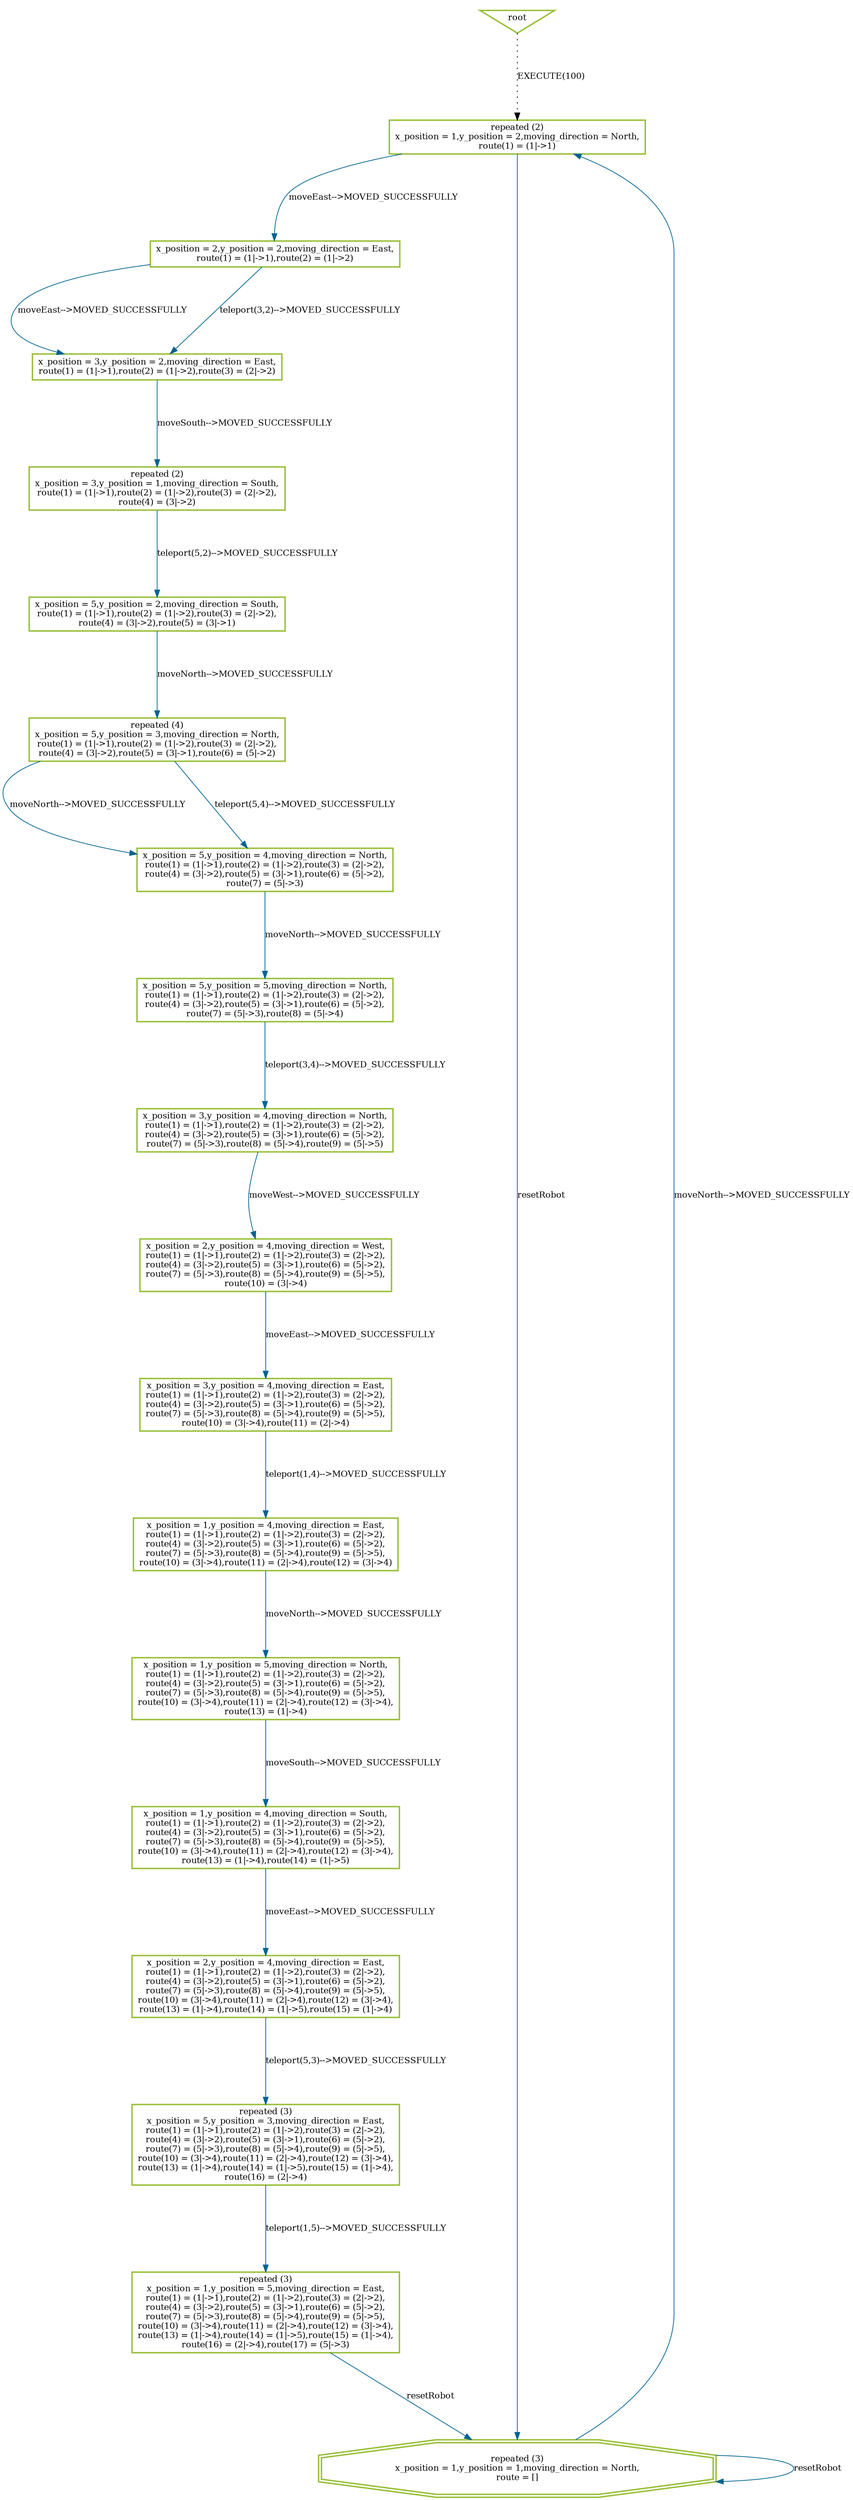 digraph history {
graph [nodesep=1.5, ranksep=1.5];
1 [shape=box, color="#99BF38", fontsize=12, penwidth=2, label="repeated (2)\nx_position = 1,y_position = 2,moving_direction = North,\nroute(1) = (1\|-\>1)"];

3 [shape=box, color="#99BF38", fontsize=12, penwidth=2, label="x_position = 2,y_position = 2,moving_direction = East,\nroute(1) = (1\|-\>1),route(2) = (1\|-\>2)"];

22 [shape=doubleoctagon, color="#99BF38", fontsize=12, penwidth=2, label="repeated (3)\nx_position = 1,y_position = 1,moving_direction = North,\nroute = []"];

23 [shape=box, color="#99BF38", fontsize=12, penwidth=2, label="x_position = 3,y_position = 2,moving_direction = East,\nroute(1) = (1\|-\>1),route(2) = (1\|-\>2),route(3) = (2\|-\>2)"];

42 [shape=box, color="#99BF38", fontsize=12, penwidth=2, label="repeated (2)\nx_position = 3,y_position = 1,moving_direction = South,\nroute(1) = (1\|-\>1),route(2) = (1\|-\>2),route(3) = (2\|-\>2),\nroute(4) = (3\|-\>2)"];

71 [shape=box, color="#99BF38", fontsize=12, penwidth=2, label="x_position = 5,y_position = 2,moving_direction = South,\nroute(1) = (1\|-\>1),route(2) = (1\|-\>2),route(3) = (2\|-\>2),\nroute(4) = (3\|-\>2),route(5) = (3\|-\>1)"];

82 [shape=box, color="#99BF38", fontsize=12, penwidth=2, label="repeated (4)\nx_position = 5,y_position = 3,moving_direction = North,\nroute(1) = (1\|-\>1),route(2) = (1\|-\>2),route(3) = (2\|-\>2),\nroute(4) = (3\|-\>2),route(5) = (3\|-\>1),route(6) = (5\|-\>2)"];

101 [shape=box, color="#99BF38", fontsize=12, penwidth=2, label="x_position = 5,y_position = 4,moving_direction = North,\nroute(1) = (1\|-\>1),route(2) = (1\|-\>2),route(3) = (2\|-\>2),\nroute(4) = (3\|-\>2),route(5) = (3\|-\>1),route(6) = (5\|-\>2),\nroute(7) = (5\|-\>3)"];

121 [shape=box, color="#99BF38", fontsize=12, penwidth=2, label="x_position = 5,y_position = 5,moving_direction = North,\nroute(1) = (1\|-\>1),route(2) = (1\|-\>2),route(3) = (2\|-\>2),\nroute(4) = (3\|-\>2),route(5) = (3\|-\>1),route(6) = (5\|-\>2),\nroute(7) = (5\|-\>3),route(8) = (5\|-\>4)"];

159 [shape=box, color="#99BF38", fontsize=12, penwidth=2, label="x_position = 3,y_position = 4,moving_direction = North,\nroute(1) = (1\|-\>1),route(2) = (1\|-\>2),route(3) = (2\|-\>2),\nroute(4) = (3\|-\>2),route(5) = (3\|-\>1),route(6) = (5\|-\>2),\nroute(7) = (5\|-\>3),route(8) = (5\|-\>4),route(9) = (5\|-\>5)"];

163 [shape=box, color="#99BF38", fontsize=12, penwidth=2, label="x_position = 2,y_position = 4,moving_direction = West,\nroute(1) = (1\|-\>1),route(2) = (1\|-\>2),route(3) = (2\|-\>2),\nroute(4) = (3\|-\>2),route(5) = (3\|-\>1),route(6) = (5\|-\>2),\nroute(7) = (5\|-\>3),route(8) = (5\|-\>4),route(9) = (5\|-\>5),\nroute(10) = (3\|-\>4)"];

181 [shape=box, color="#99BF38", fontsize=12, penwidth=2, label="x_position = 3,y_position = 4,moving_direction = East,\nroute(1) = (1\|-\>1),route(2) = (1\|-\>2),route(3) = (2\|-\>2),\nroute(4) = (3\|-\>2),route(5) = (3\|-\>1),route(6) = (5\|-\>2),\nroute(7) = (5\|-\>3),route(8) = (5\|-\>4),route(9) = (5\|-\>5),\nroute(10) = (3\|-\>4),route(11) = (2\|-\>4)"];

215 [shape=box, color="#99BF38", fontsize=12, penwidth=2, label="x_position = 1,y_position = 4,moving_direction = East,\nroute(1) = (1\|-\>1),route(2) = (1\|-\>2),route(3) = (2\|-\>2),\nroute(4) = (3\|-\>2),route(5) = (3\|-\>1),route(6) = (5\|-\>2),\nroute(7) = (5\|-\>3),route(8) = (5\|-\>4),route(9) = (5\|-\>5),\nroute(10) = (3\|-\>4),route(11) = (2\|-\>4),route(12) = (3\|-\>4)"];

220 [shape=box, color="#99BF38", fontsize=12, penwidth=2, label="x_position = 1,y_position = 5,moving_direction = North,\nroute(1) = (1\|-\>1),route(2) = (1\|-\>2),route(3) = (2\|-\>2),\nroute(4) = (3\|-\>2),route(5) = (3\|-\>1),route(6) = (5\|-\>2),\nroute(7) = (5\|-\>3),route(8) = (5\|-\>4),route(9) = (5\|-\>5),\nroute(10) = (3\|-\>4),route(11) = (2\|-\>4),route(12) = (3\|-\>4),\nroute(13) = (1\|-\>4)"];

239 [shape=box, color="#99BF38", fontsize=12, penwidth=2, label="x_position = 1,y_position = 4,moving_direction = South,\nroute(1) = (1\|-\>1),route(2) = (1\|-\>2),route(3) = (2\|-\>2),\nroute(4) = (3\|-\>2),route(5) = (3\|-\>1),route(6) = (5\|-\>2),\nroute(7) = (5\|-\>3),route(8) = (5\|-\>4),route(9) = (5\|-\>5),\nroute(10) = (3\|-\>4),route(11) = (2\|-\>4),route(12) = (3\|-\>4),\nroute(13) = (1\|-\>4),route(14) = (1\|-\>5)"];

259 [shape=box, color="#99BF38", fontsize=12, penwidth=2, label="x_position = 2,y_position = 4,moving_direction = East,\nroute(1) = (1\|-\>1),route(2) = (1\|-\>2),route(3) = (2\|-\>2),\nroute(4) = (3\|-\>2),route(5) = (3\|-\>1),route(6) = (5\|-\>2),\nroute(7) = (5\|-\>3),route(8) = (5\|-\>4),route(9) = (5\|-\>5),\nroute(10) = (3\|-\>4),route(11) = (2\|-\>4),route(12) = (3\|-\>4),\nroute(13) = (1\|-\>4),route(14) = (1\|-\>5),route(15) = (1\|-\>4)"];

290 [shape=box, color="#99BF38", fontsize=12, penwidth=2, label="repeated (3)\nx_position = 5,y_position = 3,moving_direction = East,\nroute(1) = (1\|-\>1),route(2) = (1\|-\>2),route(3) = (2\|-\>2),\nroute(4) = (3\|-\>2),route(5) = (3\|-\>1),route(6) = (5\|-\>2),\nroute(7) = (5\|-\>3),route(8) = (5\|-\>4),route(9) = (5\|-\>5),\nroute(10) = (3\|-\>4),route(11) = (2\|-\>4),route(12) = (3\|-\>4),\nroute(13) = (1\|-\>4),route(14) = (1\|-\>5),route(15) = (1\|-\>4),\nroute(16) = (2\|-\>4)"];

315 [shape=box, color="#99BF38", fontsize=12, penwidth=2, label="repeated (3)\nx_position = 1,y_position = 5,moving_direction = East,\nroute(1) = (1\|-\>1),route(2) = (1\|-\>2),route(3) = (2\|-\>2),\nroute(4) = (3\|-\>2),route(5) = (3\|-\>1),route(6) = (5\|-\>2),\nroute(7) = (5\|-\>3),route(8) = (5\|-\>4),route(9) = (5\|-\>5),\nroute(10) = (3\|-\>4),route(11) = (2\|-\>4),route(12) = (3\|-\>4),\nroute(13) = (1\|-\>4),route(14) = (1\|-\>5),route(15) = (1\|-\>4),\nroute(16) = (2\|-\>4),route(17) = (5\|-\>3)"];

root [shape=invtriangle, color="#99BF38", fontsize=12, penwidth=2, label="root"];

root -> 1 [style = dotted, color = black, label="EXECUTE(100)", fontsize=12];

1 -> 22 [color = "#006391", label="resetRobot", fontsize=12];

22 -> 22 [color = "#006391", label="resetRobot", fontsize=12];

22 -> 1 [color = "#006391", label="moveNorth--\>MOVED_SUCCESSFULLY", fontsize=12];

1 -> 3 [color = "#006391", label="moveEast--\>MOVED_SUCCESSFULLY", fontsize=12];

3 -> 23 [color = "#006391", label="moveEast--\>MOVED_SUCCESSFULLY", fontsize=12];
3 -> 23 [color = "#006391", label="teleport(3,2)--\>MOVED_SUCCESSFULLY", fontsize=12];

23 -> 42 [color = "#006391", label="moveSouth--\>MOVED_SUCCESSFULLY", fontsize=12];


42 -> 71 [color = "#006391", label="teleport(5,2)--\>MOVED_SUCCESSFULLY", fontsize=12];

71 -> 82 [color = "#006391", label="moveNorth--\>MOVED_SUCCESSFULLY", fontsize=12];




82 -> 101 [color = "#006391", label="moveNorth--\>MOVED_SUCCESSFULLY", fontsize=12];
82 -> 101 [color = "#006391", label="teleport(5,4)--\>MOVED_SUCCESSFULLY", fontsize=12];

101 -> 121 [color = "#006391", label="moveNorth--\>MOVED_SUCCESSFULLY", fontsize=12];

121 -> 159 [color = "#006391", label="teleport(3,4)--\>MOVED_SUCCESSFULLY", fontsize=12];

159 -> 163 [color = "#006391", label="moveWest--\>MOVED_SUCCESSFULLY", fontsize=12];

163 -> 181 [color = "#006391", label="moveEast--\>MOVED_SUCCESSFULLY", fontsize=12];

181 -> 215 [color = "#006391", label="teleport(1,4)--\>MOVED_SUCCESSFULLY", fontsize=12];

215 -> 220 [color = "#006391", label="moveNorth--\>MOVED_SUCCESSFULLY", fontsize=12];

220 -> 239 [color = "#006391", label="moveSouth--\>MOVED_SUCCESSFULLY", fontsize=12];

239 -> 259 [color = "#006391", label="moveEast--\>MOVED_SUCCESSFULLY", fontsize=12];

259 -> 290 [color = "#006391", label="teleport(5,3)--\>MOVED_SUCCESSFULLY", fontsize=12];



290 -> 315 [color = "#006391", label="teleport(1,5)--\>MOVED_SUCCESSFULLY", fontsize=12];



315 -> 22 [color = "#006391", label="resetRobot", fontsize=12];

}

